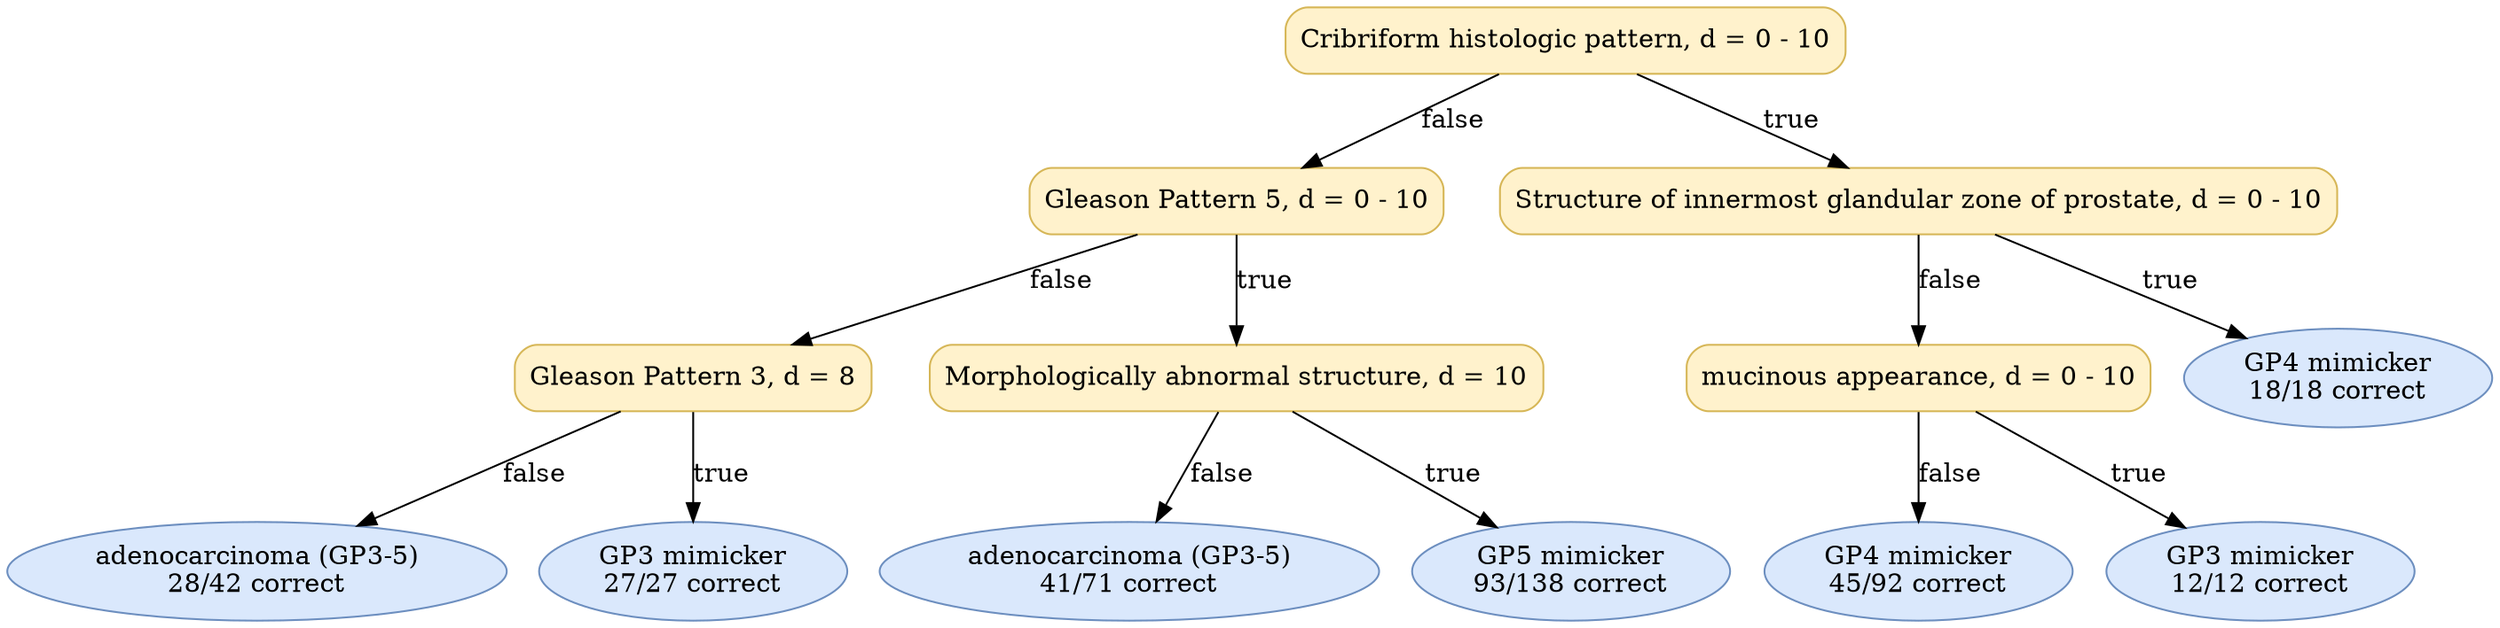 digraph "DT" {
fontname="Times-Roman";
label="";
node [fontname="Times-Roman"];
Node1 [color="#D6B656", fillcolor="#FFF2CC", label="Cribriform histologic pattern, d = 0 - 10", shape="box", style="rounded,filled"];
Node2 [color="#D6B656", fillcolor="#FFF2CC", label="Gleason Pattern 5, d = 0 - 10", shape="box", style="rounded,filled"];
Node3 [color="#D6B656", fillcolor="#FFF2CC", label="Gleason Pattern 3, d = 8", shape="box", style="rounded,filled"];
Node4 [color="#6C8EBF", fillcolor="#DAE8FC", label=<adenocarcinoma (GP3-5)<br/>28/42 correct>, shape="ellipse", style="rounded,filled"];
Node5 [color="#6C8EBF", fillcolor="#DAE8FC", label=<GP3 mimicker<br/>27/27 correct>, shape="ellipse", style="rounded,filled"];
Node6 [color="#D6B656", fillcolor="#FFF2CC", label="Morphologically abnormal structure, d = 10", shape="box", style="rounded,filled"];
Node7 [color="#6C8EBF", fillcolor="#DAE8FC", label=<adenocarcinoma (GP3-5)<br/>41/71 correct>, shape="ellipse", style="rounded,filled"];
Node8 [color="#6C8EBF", fillcolor="#DAE8FC", label=<GP5 mimicker<br/>93/138 correct>, shape="ellipse", style="rounded,filled"];
Node9 [color="#D6B656", fillcolor="#FFF2CC", label="Structure of innermost glandular zone of prostate, d = 0 - 10", shape="box", style="rounded,filled"];
Node10 [color="#D6B656", fillcolor="#FFF2CC", label="mucinous appearance, d = 0 - 10", shape="box", style="rounded,filled"];
Node11 [color="#6C8EBF", fillcolor="#DAE8FC", label=<GP4 mimicker<br/>45/92 correct>, shape="ellipse", style="rounded,filled"];
Node12 [color="#6C8EBF", fillcolor="#DAE8FC", label=<GP3 mimicker<br/>12/12 correct>, shape="ellipse", style="rounded,filled"];
Node13 [color="#6C8EBF", fillcolor="#DAE8FC", label=<GP4 mimicker<br/>18/18 correct>, shape="ellipse", style="rounded,filled"];
Node1 -> Node2  [key=0, label="false"];
Node1 -> Node9  [key=0, label="true"];
Node2 -> Node3  [key=0, label="false"];
Node2 -> Node6  [key=0, label="true"];
Node3 -> Node4  [key=0, label="false"];
Node3 -> Node5  [key=0, label="true"];
Node6 -> Node7  [key=0, label="false"];
Node6 -> Node8  [key=0, label="true"];
Node9 -> Node10  [key=0, label="false"];
Node9 -> Node13  [key=0, label="true"];
Node10 -> Node11  [key=0, label="false"];
Node10 -> Node12  [key=0, label="true"];
}
